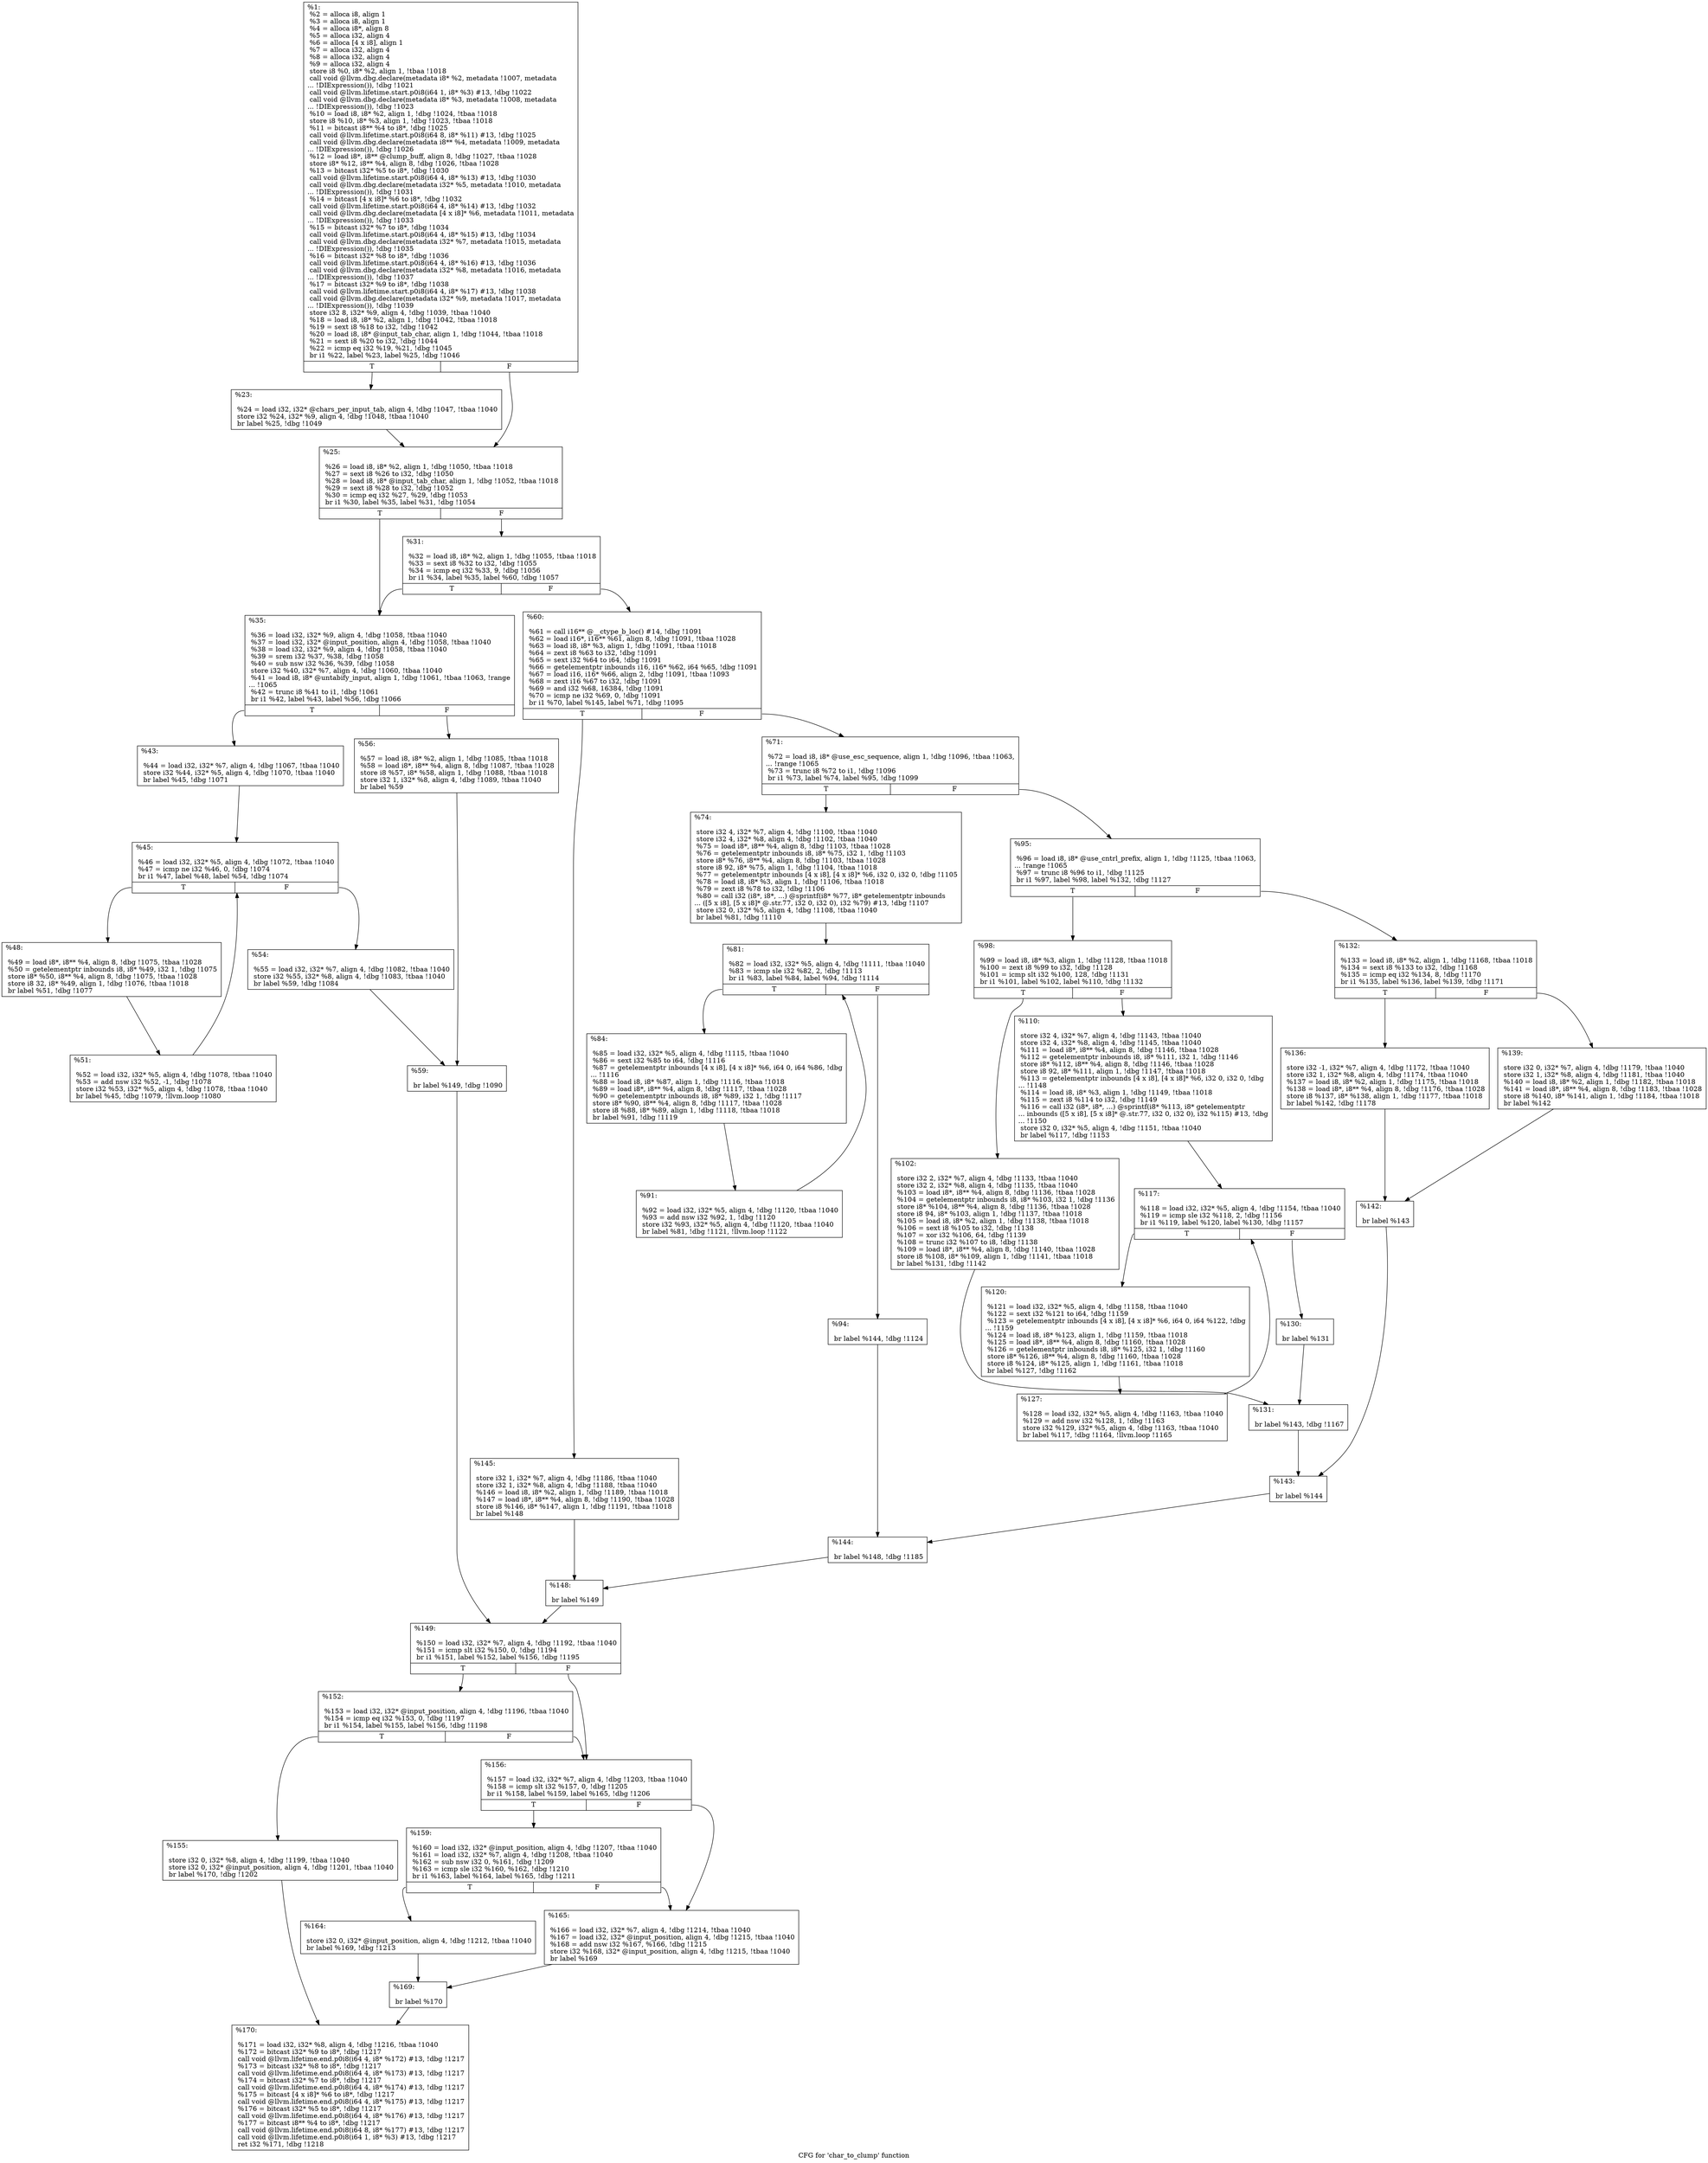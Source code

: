 digraph "CFG for 'char_to_clump' function" {
	label="CFG for 'char_to_clump' function";

	Node0x166c330 [shape=record,label="{%1:\l  %2 = alloca i8, align 1\l  %3 = alloca i8, align 1\l  %4 = alloca i8*, align 8\l  %5 = alloca i32, align 4\l  %6 = alloca [4 x i8], align 1\l  %7 = alloca i32, align 4\l  %8 = alloca i32, align 4\l  %9 = alloca i32, align 4\l  store i8 %0, i8* %2, align 1, !tbaa !1018\l  call void @llvm.dbg.declare(metadata i8* %2, metadata !1007, metadata\l... !DIExpression()), !dbg !1021\l  call void @llvm.lifetime.start.p0i8(i64 1, i8* %3) #13, !dbg !1022\l  call void @llvm.dbg.declare(metadata i8* %3, metadata !1008, metadata\l... !DIExpression()), !dbg !1023\l  %10 = load i8, i8* %2, align 1, !dbg !1024, !tbaa !1018\l  store i8 %10, i8* %3, align 1, !dbg !1023, !tbaa !1018\l  %11 = bitcast i8** %4 to i8*, !dbg !1025\l  call void @llvm.lifetime.start.p0i8(i64 8, i8* %11) #13, !dbg !1025\l  call void @llvm.dbg.declare(metadata i8** %4, metadata !1009, metadata\l... !DIExpression()), !dbg !1026\l  %12 = load i8*, i8** @clump_buff, align 8, !dbg !1027, !tbaa !1028\l  store i8* %12, i8** %4, align 8, !dbg !1026, !tbaa !1028\l  %13 = bitcast i32* %5 to i8*, !dbg !1030\l  call void @llvm.lifetime.start.p0i8(i64 4, i8* %13) #13, !dbg !1030\l  call void @llvm.dbg.declare(metadata i32* %5, metadata !1010, metadata\l... !DIExpression()), !dbg !1031\l  %14 = bitcast [4 x i8]* %6 to i8*, !dbg !1032\l  call void @llvm.lifetime.start.p0i8(i64 4, i8* %14) #13, !dbg !1032\l  call void @llvm.dbg.declare(metadata [4 x i8]* %6, metadata !1011, metadata\l... !DIExpression()), !dbg !1033\l  %15 = bitcast i32* %7 to i8*, !dbg !1034\l  call void @llvm.lifetime.start.p0i8(i64 4, i8* %15) #13, !dbg !1034\l  call void @llvm.dbg.declare(metadata i32* %7, metadata !1015, metadata\l... !DIExpression()), !dbg !1035\l  %16 = bitcast i32* %8 to i8*, !dbg !1036\l  call void @llvm.lifetime.start.p0i8(i64 4, i8* %16) #13, !dbg !1036\l  call void @llvm.dbg.declare(metadata i32* %8, metadata !1016, metadata\l... !DIExpression()), !dbg !1037\l  %17 = bitcast i32* %9 to i8*, !dbg !1038\l  call void @llvm.lifetime.start.p0i8(i64 4, i8* %17) #13, !dbg !1038\l  call void @llvm.dbg.declare(metadata i32* %9, metadata !1017, metadata\l... !DIExpression()), !dbg !1039\l  store i32 8, i32* %9, align 4, !dbg !1039, !tbaa !1040\l  %18 = load i8, i8* %2, align 1, !dbg !1042, !tbaa !1018\l  %19 = sext i8 %18 to i32, !dbg !1042\l  %20 = load i8, i8* @input_tab_char, align 1, !dbg !1044, !tbaa !1018\l  %21 = sext i8 %20 to i32, !dbg !1044\l  %22 = icmp eq i32 %19, %21, !dbg !1045\l  br i1 %22, label %23, label %25, !dbg !1046\l|{<s0>T|<s1>F}}"];
	Node0x166c330:s0 -> Node0x166c3b0;
	Node0x166c330:s1 -> Node0x166c400;
	Node0x166c3b0 [shape=record,label="{%23:\l\l  %24 = load i32, i32* @chars_per_input_tab, align 4, !dbg !1047, !tbaa !1040\l  store i32 %24, i32* %9, align 4, !dbg !1048, !tbaa !1040\l  br label %25, !dbg !1049\l}"];
	Node0x166c3b0 -> Node0x166c400;
	Node0x166c400 [shape=record,label="{%25:\l\l  %26 = load i8, i8* %2, align 1, !dbg !1050, !tbaa !1018\l  %27 = sext i8 %26 to i32, !dbg !1050\l  %28 = load i8, i8* @input_tab_char, align 1, !dbg !1052, !tbaa !1018\l  %29 = sext i8 %28 to i32, !dbg !1052\l  %30 = icmp eq i32 %27, %29, !dbg !1053\l  br i1 %30, label %35, label %31, !dbg !1054\l|{<s0>T|<s1>F}}"];
	Node0x166c400:s0 -> Node0x166c4a0;
	Node0x166c400:s1 -> Node0x166c450;
	Node0x166c450 [shape=record,label="{%31:\l\l  %32 = load i8, i8* %2, align 1, !dbg !1055, !tbaa !1018\l  %33 = sext i8 %32 to i32, !dbg !1055\l  %34 = icmp eq i32 %33, 9, !dbg !1056\l  br i1 %34, label %35, label %60, !dbg !1057\l|{<s0>T|<s1>F}}"];
	Node0x166c450:s0 -> Node0x166c4a0;
	Node0x166c450:s1 -> Node0x166c720;
	Node0x166c4a0 [shape=record,label="{%35:\l\l  %36 = load i32, i32* %9, align 4, !dbg !1058, !tbaa !1040\l  %37 = load i32, i32* @input_position, align 4, !dbg !1058, !tbaa !1040\l  %38 = load i32, i32* %9, align 4, !dbg !1058, !tbaa !1040\l  %39 = srem i32 %37, %38, !dbg !1058\l  %40 = sub nsw i32 %36, %39, !dbg !1058\l  store i32 %40, i32* %7, align 4, !dbg !1060, !tbaa !1040\l  %41 = load i8, i8* @untabify_input, align 1, !dbg !1061, !tbaa !1063, !range\l... !1065\l  %42 = trunc i8 %41 to i1, !dbg !1061\l  br i1 %42, label %43, label %56, !dbg !1066\l|{<s0>T|<s1>F}}"];
	Node0x166c4a0:s0 -> Node0x166c4f0;
	Node0x166c4a0:s1 -> Node0x166c680;
	Node0x166c4f0 [shape=record,label="{%43:\l\l  %44 = load i32, i32* %7, align 4, !dbg !1067, !tbaa !1040\l  store i32 %44, i32* %5, align 4, !dbg !1070, !tbaa !1040\l  br label %45, !dbg !1071\l}"];
	Node0x166c4f0 -> Node0x166c540;
	Node0x166c540 [shape=record,label="{%45:\l\l  %46 = load i32, i32* %5, align 4, !dbg !1072, !tbaa !1040\l  %47 = icmp ne i32 %46, 0, !dbg !1074\l  br i1 %47, label %48, label %54, !dbg !1074\l|{<s0>T|<s1>F}}"];
	Node0x166c540:s0 -> Node0x166c590;
	Node0x166c540:s1 -> Node0x166c630;
	Node0x166c590 [shape=record,label="{%48:\l\l  %49 = load i8*, i8** %4, align 8, !dbg !1075, !tbaa !1028\l  %50 = getelementptr inbounds i8, i8* %49, i32 1, !dbg !1075\l  store i8* %50, i8** %4, align 8, !dbg !1075, !tbaa !1028\l  store i8 32, i8* %49, align 1, !dbg !1076, !tbaa !1018\l  br label %51, !dbg !1077\l}"];
	Node0x166c590 -> Node0x166c5e0;
	Node0x166c5e0 [shape=record,label="{%51:\l\l  %52 = load i32, i32* %5, align 4, !dbg !1078, !tbaa !1040\l  %53 = add nsw i32 %52, -1, !dbg !1078\l  store i32 %53, i32* %5, align 4, !dbg !1078, !tbaa !1040\l  br label %45, !dbg !1079, !llvm.loop !1080\l}"];
	Node0x166c5e0 -> Node0x166c540;
	Node0x166c630 [shape=record,label="{%54:\l\l  %55 = load i32, i32* %7, align 4, !dbg !1082, !tbaa !1040\l  store i32 %55, i32* %8, align 4, !dbg !1083, !tbaa !1040\l  br label %59, !dbg !1084\l}"];
	Node0x166c630 -> Node0x166c6d0;
	Node0x166c680 [shape=record,label="{%56:\l\l  %57 = load i8, i8* %2, align 1, !dbg !1085, !tbaa !1018\l  %58 = load i8*, i8** %4, align 8, !dbg !1087, !tbaa !1028\l  store i8 %57, i8* %58, align 1, !dbg !1088, !tbaa !1018\l  store i32 1, i32* %8, align 4, !dbg !1089, !tbaa !1040\l  br label %59\l}"];
	Node0x166c680 -> Node0x166c6d0;
	Node0x166c6d0 [shape=record,label="{%59:\l\l  br label %149, !dbg !1090\l}"];
	Node0x166c6d0 -> Node0x166cea0;
	Node0x166c720 [shape=record,label="{%60:\l\l  %61 = call i16** @__ctype_b_loc() #14, !dbg !1091\l  %62 = load i16*, i16** %61, align 8, !dbg !1091, !tbaa !1028\l  %63 = load i8, i8* %3, align 1, !dbg !1091, !tbaa !1018\l  %64 = zext i8 %63 to i32, !dbg !1091\l  %65 = sext i32 %64 to i64, !dbg !1091\l  %66 = getelementptr inbounds i16, i16* %62, i64 %65, !dbg !1091\l  %67 = load i16, i16* %66, align 2, !dbg !1091, !tbaa !1093\l  %68 = zext i16 %67 to i32, !dbg !1091\l  %69 = and i32 %68, 16384, !dbg !1091\l  %70 = icmp ne i32 %69, 0, !dbg !1091\l  br i1 %70, label %145, label %71, !dbg !1095\l|{<s0>T|<s1>F}}"];
	Node0x166c720:s0 -> Node0x166ce00;
	Node0x166c720:s1 -> Node0x166c770;
	Node0x166c770 [shape=record,label="{%71:\l\l  %72 = load i8, i8* @use_esc_sequence, align 1, !dbg !1096, !tbaa !1063,\l... !range !1065\l  %73 = trunc i8 %72 to i1, !dbg !1096\l  br i1 %73, label %74, label %95, !dbg !1099\l|{<s0>T|<s1>F}}"];
	Node0x166c770:s0 -> Node0x166c7c0;
	Node0x166c770:s1 -> Node0x166c950;
	Node0x166c7c0 [shape=record,label="{%74:\l\l  store i32 4, i32* %7, align 4, !dbg !1100, !tbaa !1040\l  store i32 4, i32* %8, align 4, !dbg !1102, !tbaa !1040\l  %75 = load i8*, i8** %4, align 8, !dbg !1103, !tbaa !1028\l  %76 = getelementptr inbounds i8, i8* %75, i32 1, !dbg !1103\l  store i8* %76, i8** %4, align 8, !dbg !1103, !tbaa !1028\l  store i8 92, i8* %75, align 1, !dbg !1104, !tbaa !1018\l  %77 = getelementptr inbounds [4 x i8], [4 x i8]* %6, i32 0, i32 0, !dbg !1105\l  %78 = load i8, i8* %3, align 1, !dbg !1106, !tbaa !1018\l  %79 = zext i8 %78 to i32, !dbg !1106\l  %80 = call i32 (i8*, i8*, ...) @sprintf(i8* %77, i8* getelementptr inbounds\l... ([5 x i8], [5 x i8]* @.str.77, i32 0, i32 0), i32 %79) #13, !dbg !1107\l  store i32 0, i32* %5, align 4, !dbg !1108, !tbaa !1040\l  br label %81, !dbg !1110\l}"];
	Node0x166c7c0 -> Node0x166c810;
	Node0x166c810 [shape=record,label="{%81:\l\l  %82 = load i32, i32* %5, align 4, !dbg !1111, !tbaa !1040\l  %83 = icmp sle i32 %82, 2, !dbg !1113\l  br i1 %83, label %84, label %94, !dbg !1114\l|{<s0>T|<s1>F}}"];
	Node0x166c810:s0 -> Node0x166c860;
	Node0x166c810:s1 -> Node0x166c900;
	Node0x166c860 [shape=record,label="{%84:\l\l  %85 = load i32, i32* %5, align 4, !dbg !1115, !tbaa !1040\l  %86 = sext i32 %85 to i64, !dbg !1116\l  %87 = getelementptr inbounds [4 x i8], [4 x i8]* %6, i64 0, i64 %86, !dbg\l... !1116\l  %88 = load i8, i8* %87, align 1, !dbg !1116, !tbaa !1018\l  %89 = load i8*, i8** %4, align 8, !dbg !1117, !tbaa !1028\l  %90 = getelementptr inbounds i8, i8* %89, i32 1, !dbg !1117\l  store i8* %90, i8** %4, align 8, !dbg !1117, !tbaa !1028\l  store i8 %88, i8* %89, align 1, !dbg !1118, !tbaa !1018\l  br label %91, !dbg !1119\l}"];
	Node0x166c860 -> Node0x166c8b0;
	Node0x166c8b0 [shape=record,label="{%91:\l\l  %92 = load i32, i32* %5, align 4, !dbg !1120, !tbaa !1040\l  %93 = add nsw i32 %92, 1, !dbg !1120\l  store i32 %93, i32* %5, align 4, !dbg !1120, !tbaa !1040\l  br label %81, !dbg !1121, !llvm.loop !1122\l}"];
	Node0x166c8b0 -> Node0x166c810;
	Node0x166c900 [shape=record,label="{%94:\l\l  br label %144, !dbg !1124\l}"];
	Node0x166c900 -> Node0x166cdb0;
	Node0x166c950 [shape=record,label="{%95:\l\l  %96 = load i8, i8* @use_cntrl_prefix, align 1, !dbg !1125, !tbaa !1063,\l... !range !1065\l  %97 = trunc i8 %96 to i1, !dbg !1125\l  br i1 %97, label %98, label %132, !dbg !1127\l|{<s0>T|<s1>F}}"];
	Node0x166c950:s0 -> Node0x166c9a0;
	Node0x166c950:s1 -> Node0x166cc20;
	Node0x166c9a0 [shape=record,label="{%98:\l\l  %99 = load i8, i8* %3, align 1, !dbg !1128, !tbaa !1018\l  %100 = zext i8 %99 to i32, !dbg !1128\l  %101 = icmp slt i32 %100, 128, !dbg !1131\l  br i1 %101, label %102, label %110, !dbg !1132\l|{<s0>T|<s1>F}}"];
	Node0x166c9a0:s0 -> Node0x166c9f0;
	Node0x166c9a0:s1 -> Node0x166ca40;
	Node0x166c9f0 [shape=record,label="{%102:\l\l  store i32 2, i32* %7, align 4, !dbg !1133, !tbaa !1040\l  store i32 2, i32* %8, align 4, !dbg !1135, !tbaa !1040\l  %103 = load i8*, i8** %4, align 8, !dbg !1136, !tbaa !1028\l  %104 = getelementptr inbounds i8, i8* %103, i32 1, !dbg !1136\l  store i8* %104, i8** %4, align 8, !dbg !1136, !tbaa !1028\l  store i8 94, i8* %103, align 1, !dbg !1137, !tbaa !1018\l  %105 = load i8, i8* %2, align 1, !dbg !1138, !tbaa !1018\l  %106 = sext i8 %105 to i32, !dbg !1138\l  %107 = xor i32 %106, 64, !dbg !1139\l  %108 = trunc i32 %107 to i8, !dbg !1138\l  %109 = load i8*, i8** %4, align 8, !dbg !1140, !tbaa !1028\l  store i8 %108, i8* %109, align 1, !dbg !1141, !tbaa !1018\l  br label %131, !dbg !1142\l}"];
	Node0x166c9f0 -> Node0x166cbd0;
	Node0x166ca40 [shape=record,label="{%110:\l\l  store i32 4, i32* %7, align 4, !dbg !1143, !tbaa !1040\l  store i32 4, i32* %8, align 4, !dbg !1145, !tbaa !1040\l  %111 = load i8*, i8** %4, align 8, !dbg !1146, !tbaa !1028\l  %112 = getelementptr inbounds i8, i8* %111, i32 1, !dbg !1146\l  store i8* %112, i8** %4, align 8, !dbg !1146, !tbaa !1028\l  store i8 92, i8* %111, align 1, !dbg !1147, !tbaa !1018\l  %113 = getelementptr inbounds [4 x i8], [4 x i8]* %6, i32 0, i32 0, !dbg\l... !1148\l  %114 = load i8, i8* %3, align 1, !dbg !1149, !tbaa !1018\l  %115 = zext i8 %114 to i32, !dbg !1149\l  %116 = call i32 (i8*, i8*, ...) @sprintf(i8* %113, i8* getelementptr\l... inbounds ([5 x i8], [5 x i8]* @.str.77, i32 0, i32 0), i32 %115) #13, !dbg\l... !1150\l  store i32 0, i32* %5, align 4, !dbg !1151, !tbaa !1040\l  br label %117, !dbg !1153\l}"];
	Node0x166ca40 -> Node0x166ca90;
	Node0x166ca90 [shape=record,label="{%117:\l\l  %118 = load i32, i32* %5, align 4, !dbg !1154, !tbaa !1040\l  %119 = icmp sle i32 %118, 2, !dbg !1156\l  br i1 %119, label %120, label %130, !dbg !1157\l|{<s0>T|<s1>F}}"];
	Node0x166ca90:s0 -> Node0x166cae0;
	Node0x166ca90:s1 -> Node0x166cb80;
	Node0x166cae0 [shape=record,label="{%120:\l\l  %121 = load i32, i32* %5, align 4, !dbg !1158, !tbaa !1040\l  %122 = sext i32 %121 to i64, !dbg !1159\l  %123 = getelementptr inbounds [4 x i8], [4 x i8]* %6, i64 0, i64 %122, !dbg\l... !1159\l  %124 = load i8, i8* %123, align 1, !dbg !1159, !tbaa !1018\l  %125 = load i8*, i8** %4, align 8, !dbg !1160, !tbaa !1028\l  %126 = getelementptr inbounds i8, i8* %125, i32 1, !dbg !1160\l  store i8* %126, i8** %4, align 8, !dbg !1160, !tbaa !1028\l  store i8 %124, i8* %125, align 1, !dbg !1161, !tbaa !1018\l  br label %127, !dbg !1162\l}"];
	Node0x166cae0 -> Node0x166cb30;
	Node0x166cb30 [shape=record,label="{%127:\l\l  %128 = load i32, i32* %5, align 4, !dbg !1163, !tbaa !1040\l  %129 = add nsw i32 %128, 1, !dbg !1163\l  store i32 %129, i32* %5, align 4, !dbg !1163, !tbaa !1040\l  br label %117, !dbg !1164, !llvm.loop !1165\l}"];
	Node0x166cb30 -> Node0x166ca90;
	Node0x166cb80 [shape=record,label="{%130:\l\l  br label %131\l}"];
	Node0x166cb80 -> Node0x166cbd0;
	Node0x166cbd0 [shape=record,label="{%131:\l\l  br label %143, !dbg !1167\l}"];
	Node0x166cbd0 -> Node0x166cd60;
	Node0x166cc20 [shape=record,label="{%132:\l\l  %133 = load i8, i8* %2, align 1, !dbg !1168, !tbaa !1018\l  %134 = sext i8 %133 to i32, !dbg !1168\l  %135 = icmp eq i32 %134, 8, !dbg !1170\l  br i1 %135, label %136, label %139, !dbg !1171\l|{<s0>T|<s1>F}}"];
	Node0x166cc20:s0 -> Node0x166cc70;
	Node0x166cc20:s1 -> Node0x166ccc0;
	Node0x166cc70 [shape=record,label="{%136:\l\l  store i32 -1, i32* %7, align 4, !dbg !1172, !tbaa !1040\l  store i32 1, i32* %8, align 4, !dbg !1174, !tbaa !1040\l  %137 = load i8, i8* %2, align 1, !dbg !1175, !tbaa !1018\l  %138 = load i8*, i8** %4, align 8, !dbg !1176, !tbaa !1028\l  store i8 %137, i8* %138, align 1, !dbg !1177, !tbaa !1018\l  br label %142, !dbg !1178\l}"];
	Node0x166cc70 -> Node0x166cd10;
	Node0x166ccc0 [shape=record,label="{%139:\l\l  store i32 0, i32* %7, align 4, !dbg !1179, !tbaa !1040\l  store i32 1, i32* %8, align 4, !dbg !1181, !tbaa !1040\l  %140 = load i8, i8* %2, align 1, !dbg !1182, !tbaa !1018\l  %141 = load i8*, i8** %4, align 8, !dbg !1183, !tbaa !1028\l  store i8 %140, i8* %141, align 1, !dbg !1184, !tbaa !1018\l  br label %142\l}"];
	Node0x166ccc0 -> Node0x166cd10;
	Node0x166cd10 [shape=record,label="{%142:\l\l  br label %143\l}"];
	Node0x166cd10 -> Node0x166cd60;
	Node0x166cd60 [shape=record,label="{%143:\l\l  br label %144\l}"];
	Node0x166cd60 -> Node0x166cdb0;
	Node0x166cdb0 [shape=record,label="{%144:\l\l  br label %148, !dbg !1185\l}"];
	Node0x166cdb0 -> Node0x166ce50;
	Node0x166ce00 [shape=record,label="{%145:\l\l  store i32 1, i32* %7, align 4, !dbg !1186, !tbaa !1040\l  store i32 1, i32* %8, align 4, !dbg !1188, !tbaa !1040\l  %146 = load i8, i8* %2, align 1, !dbg !1189, !tbaa !1018\l  %147 = load i8*, i8** %4, align 8, !dbg !1190, !tbaa !1028\l  store i8 %146, i8* %147, align 1, !dbg !1191, !tbaa !1018\l  br label %148\l}"];
	Node0x166ce00 -> Node0x166ce50;
	Node0x166ce50 [shape=record,label="{%148:\l\l  br label %149\l}"];
	Node0x166ce50 -> Node0x166cea0;
	Node0x166cea0 [shape=record,label="{%149:\l\l  %150 = load i32, i32* %7, align 4, !dbg !1192, !tbaa !1040\l  %151 = icmp slt i32 %150, 0, !dbg !1194\l  br i1 %151, label %152, label %156, !dbg !1195\l|{<s0>T|<s1>F}}"];
	Node0x166cea0:s0 -> Node0x166cef0;
	Node0x166cea0:s1 -> Node0x166cf90;
	Node0x166cef0 [shape=record,label="{%152:\l\l  %153 = load i32, i32* @input_position, align 4, !dbg !1196, !tbaa !1040\l  %154 = icmp eq i32 %153, 0, !dbg !1197\l  br i1 %154, label %155, label %156, !dbg !1198\l|{<s0>T|<s1>F}}"];
	Node0x166cef0:s0 -> Node0x166cf40;
	Node0x166cef0:s1 -> Node0x166cf90;
	Node0x166cf40 [shape=record,label="{%155:\l\l  store i32 0, i32* %8, align 4, !dbg !1199, !tbaa !1040\l  store i32 0, i32* @input_position, align 4, !dbg !1201, !tbaa !1040\l  br label %170, !dbg !1202\l}"];
	Node0x166cf40 -> Node0x166d120;
	Node0x166cf90 [shape=record,label="{%156:\l\l  %157 = load i32, i32* %7, align 4, !dbg !1203, !tbaa !1040\l  %158 = icmp slt i32 %157, 0, !dbg !1205\l  br i1 %158, label %159, label %165, !dbg !1206\l|{<s0>T|<s1>F}}"];
	Node0x166cf90:s0 -> Node0x166cfe0;
	Node0x166cf90:s1 -> Node0x166d080;
	Node0x166cfe0 [shape=record,label="{%159:\l\l  %160 = load i32, i32* @input_position, align 4, !dbg !1207, !tbaa !1040\l  %161 = load i32, i32* %7, align 4, !dbg !1208, !tbaa !1040\l  %162 = sub nsw i32 0, %161, !dbg !1209\l  %163 = icmp sle i32 %160, %162, !dbg !1210\l  br i1 %163, label %164, label %165, !dbg !1211\l|{<s0>T|<s1>F}}"];
	Node0x166cfe0:s0 -> Node0x166d030;
	Node0x166cfe0:s1 -> Node0x166d080;
	Node0x166d030 [shape=record,label="{%164:\l\l  store i32 0, i32* @input_position, align 4, !dbg !1212, !tbaa !1040\l  br label %169, !dbg !1213\l}"];
	Node0x166d030 -> Node0x166d0d0;
	Node0x166d080 [shape=record,label="{%165:\l\l  %166 = load i32, i32* %7, align 4, !dbg !1214, !tbaa !1040\l  %167 = load i32, i32* @input_position, align 4, !dbg !1215, !tbaa !1040\l  %168 = add nsw i32 %167, %166, !dbg !1215\l  store i32 %168, i32* @input_position, align 4, !dbg !1215, !tbaa !1040\l  br label %169\l}"];
	Node0x166d080 -> Node0x166d0d0;
	Node0x166d0d0 [shape=record,label="{%169:\l\l  br label %170\l}"];
	Node0x166d0d0 -> Node0x166d120;
	Node0x166d120 [shape=record,label="{%170:\l\l  %171 = load i32, i32* %8, align 4, !dbg !1216, !tbaa !1040\l  %172 = bitcast i32* %9 to i8*, !dbg !1217\l  call void @llvm.lifetime.end.p0i8(i64 4, i8* %172) #13, !dbg !1217\l  %173 = bitcast i32* %8 to i8*, !dbg !1217\l  call void @llvm.lifetime.end.p0i8(i64 4, i8* %173) #13, !dbg !1217\l  %174 = bitcast i32* %7 to i8*, !dbg !1217\l  call void @llvm.lifetime.end.p0i8(i64 4, i8* %174) #13, !dbg !1217\l  %175 = bitcast [4 x i8]* %6 to i8*, !dbg !1217\l  call void @llvm.lifetime.end.p0i8(i64 4, i8* %175) #13, !dbg !1217\l  %176 = bitcast i32* %5 to i8*, !dbg !1217\l  call void @llvm.lifetime.end.p0i8(i64 4, i8* %176) #13, !dbg !1217\l  %177 = bitcast i8** %4 to i8*, !dbg !1217\l  call void @llvm.lifetime.end.p0i8(i64 8, i8* %177) #13, !dbg !1217\l  call void @llvm.lifetime.end.p0i8(i64 1, i8* %3) #13, !dbg !1217\l  ret i32 %171, !dbg !1218\l}"];
}
